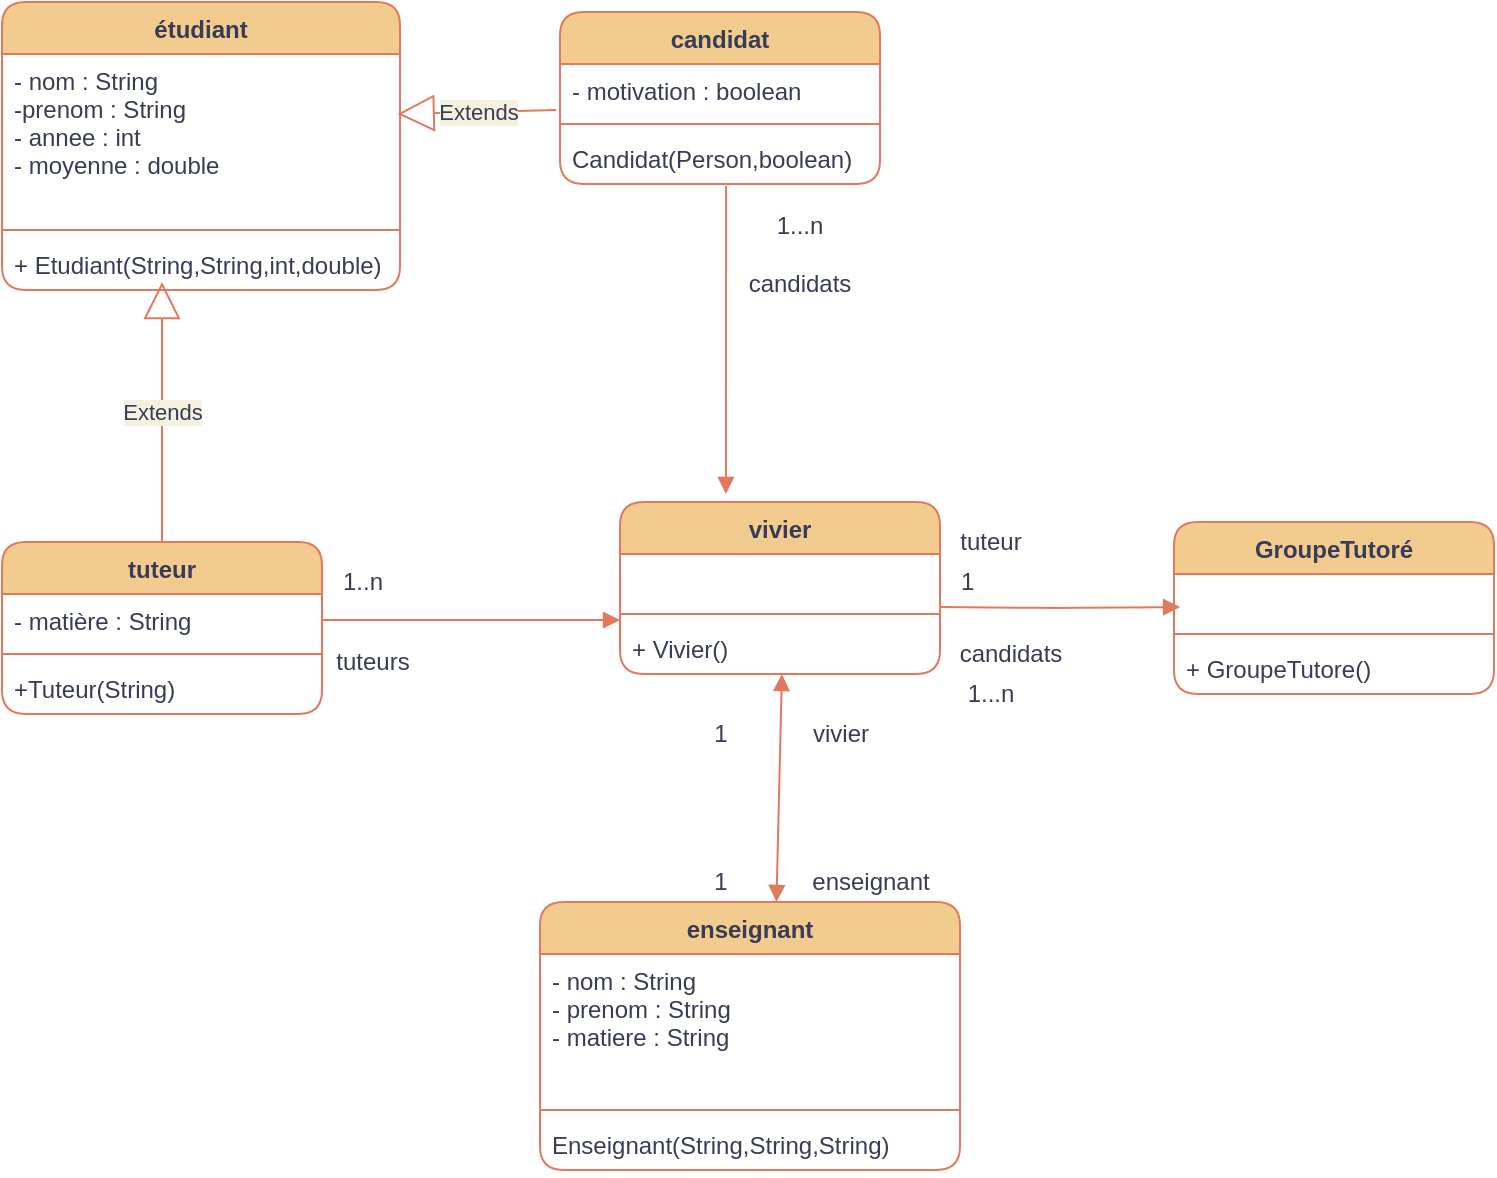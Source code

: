 <mxfile version="17.4.6" type="device"><diagram id="C5RBs43oDa-KdzZeNtuy" name="Page-1"><mxGraphModel dx="1422" dy="740" grid="1" gridSize="10" guides="1" tooltips="1" connect="1" arrows="1" fold="1" page="1" pageScale="1" pageWidth="827" pageHeight="1169" background="#FFFFFF" math="0" shadow="0"><root><mxCell id="WIyWlLk6GJQsqaUBKTNV-0"/><mxCell id="WIyWlLk6GJQsqaUBKTNV-1" parent="WIyWlLk6GJQsqaUBKTNV-0"/><mxCell id="4dWYHKKGIPX5g9a4xcyX-4" value="étudiant" style="swimlane;fontStyle=1;align=center;verticalAlign=top;childLayout=stackLayout;horizontal=1;startSize=26;horizontalStack=0;resizeParent=1;resizeParentMax=0;resizeLast=0;collapsible=1;marginBottom=0;rounded=1;fillColor=#F2CC8F;strokeColor=#E07A5F;fontColor=#393C56;" parent="WIyWlLk6GJQsqaUBKTNV-1" vertex="1"><mxGeometry x="81" y="70" width="199" height="144" as="geometry"/></mxCell><mxCell id="4dWYHKKGIPX5g9a4xcyX-5" value="- nom : String&#xA;-prenom : String&#xA;- annee : int&#xA;- moyenne : double&#xA;" style="text;strokeColor=none;fillColor=none;align=left;verticalAlign=top;spacingLeft=4;spacingRight=4;overflow=hidden;rotatable=0;points=[[0,0.5],[1,0.5]];portConstraint=eastwest;rounded=1;fontColor=#393C56;" parent="4dWYHKKGIPX5g9a4xcyX-4" vertex="1"><mxGeometry y="26" width="199" height="84" as="geometry"/></mxCell><mxCell id="4dWYHKKGIPX5g9a4xcyX-6" value="" style="line;strokeWidth=1;fillColor=none;align=left;verticalAlign=middle;spacingTop=-1;spacingLeft=3;spacingRight=3;rotatable=0;labelPosition=right;points=[];portConstraint=eastwest;rounded=1;labelBackgroundColor=#F4F1DE;strokeColor=#E07A5F;fontColor=#393C56;" parent="4dWYHKKGIPX5g9a4xcyX-4" vertex="1"><mxGeometry y="110" width="199" height="8" as="geometry"/></mxCell><mxCell id="4dWYHKKGIPX5g9a4xcyX-7" value="+ Etudiant(String,String,int,double)" style="text;strokeColor=none;fillColor=none;align=left;verticalAlign=top;spacingLeft=4;spacingRight=4;overflow=hidden;rotatable=0;points=[[0,0.5],[1,0.5]];portConstraint=eastwest;rounded=1;fontColor=#393C56;" parent="4dWYHKKGIPX5g9a4xcyX-4" vertex="1"><mxGeometry y="118" width="199" height="26" as="geometry"/></mxCell><mxCell id="4dWYHKKGIPX5g9a4xcyX-8" value="enseignant" style="swimlane;fontStyle=1;align=center;verticalAlign=top;childLayout=stackLayout;horizontal=1;startSize=26;horizontalStack=0;resizeParent=1;resizeParentMax=0;resizeLast=0;collapsible=1;marginBottom=0;rounded=1;fillColor=#F2CC8F;strokeColor=#E07A5F;fontColor=#393C56;" parent="WIyWlLk6GJQsqaUBKTNV-1" vertex="1"><mxGeometry x="350" y="520" width="210" height="134" as="geometry"/></mxCell><mxCell id="4dWYHKKGIPX5g9a4xcyX-9" value="- nom : String&#xA;- prenom : String&#xA;- matiere : String" style="text;strokeColor=none;fillColor=none;align=left;verticalAlign=top;spacingLeft=4;spacingRight=4;overflow=hidden;rotatable=0;points=[[0,0.5],[1,0.5]];portConstraint=eastwest;rounded=1;fontColor=#393C56;" parent="4dWYHKKGIPX5g9a4xcyX-8" vertex="1"><mxGeometry y="26" width="210" height="74" as="geometry"/></mxCell><mxCell id="4dWYHKKGIPX5g9a4xcyX-10" value="" style="line;strokeWidth=1;fillColor=none;align=left;verticalAlign=middle;spacingTop=-1;spacingLeft=3;spacingRight=3;rotatable=0;labelPosition=right;points=[];portConstraint=eastwest;rounded=1;labelBackgroundColor=#F4F1DE;strokeColor=#E07A5F;fontColor=#393C56;" parent="4dWYHKKGIPX5g9a4xcyX-8" vertex="1"><mxGeometry y="100" width="210" height="8" as="geometry"/></mxCell><mxCell id="4dWYHKKGIPX5g9a4xcyX-11" value="Enseignant(String,String,String)" style="text;strokeColor=none;fillColor=none;align=left;verticalAlign=top;spacingLeft=4;spacingRight=4;overflow=hidden;rotatable=0;points=[[0,0.5],[1,0.5]];portConstraint=eastwest;rounded=1;fontColor=#393C56;" parent="4dWYHKKGIPX5g9a4xcyX-8" vertex="1"><mxGeometry y="108" width="210" height="26" as="geometry"/></mxCell><mxCell id="4dWYHKKGIPX5g9a4xcyX-12" value="tuteur" style="swimlane;fontStyle=1;align=center;verticalAlign=top;childLayout=stackLayout;horizontal=1;startSize=26;horizontalStack=0;resizeParent=1;resizeParentMax=0;resizeLast=0;collapsible=1;marginBottom=0;rounded=1;fillColor=#F2CC8F;strokeColor=#E07A5F;fontColor=#393C56;" parent="WIyWlLk6GJQsqaUBKTNV-1" vertex="1"><mxGeometry x="81" y="340" width="160" height="86" as="geometry"/></mxCell><mxCell id="4dWYHKKGIPX5g9a4xcyX-13" value="- matière : String" style="text;strokeColor=none;fillColor=none;align=left;verticalAlign=top;spacingLeft=4;spacingRight=4;overflow=hidden;rotatable=0;points=[[0,0.5],[1,0.5]];portConstraint=eastwest;rounded=1;fontColor=#393C56;" parent="4dWYHKKGIPX5g9a4xcyX-12" vertex="1"><mxGeometry y="26" width="160" height="26" as="geometry"/></mxCell><mxCell id="4dWYHKKGIPX5g9a4xcyX-14" value="" style="line;strokeWidth=1;fillColor=none;align=left;verticalAlign=middle;spacingTop=-1;spacingLeft=3;spacingRight=3;rotatable=0;labelPosition=right;points=[];portConstraint=eastwest;rounded=1;labelBackgroundColor=#F4F1DE;strokeColor=#E07A5F;fontColor=#393C56;" parent="4dWYHKKGIPX5g9a4xcyX-12" vertex="1"><mxGeometry y="52" width="160" height="8" as="geometry"/></mxCell><mxCell id="4dWYHKKGIPX5g9a4xcyX-15" value="+Tuteur(String)" style="text;strokeColor=none;fillColor=none;align=left;verticalAlign=top;spacingLeft=4;spacingRight=4;overflow=hidden;rotatable=0;points=[[0,0.5],[1,0.5]];portConstraint=eastwest;rounded=1;fontColor=#393C56;" parent="4dWYHKKGIPX5g9a4xcyX-12" vertex="1"><mxGeometry y="60" width="160" height="26" as="geometry"/></mxCell><mxCell id="4dWYHKKGIPX5g9a4xcyX-24" value="vivier" style="swimlane;fontStyle=1;align=center;verticalAlign=top;childLayout=stackLayout;horizontal=1;startSize=26;horizontalStack=0;resizeParent=1;resizeParentMax=0;resizeLast=0;collapsible=1;marginBottom=0;rounded=1;fillColor=#F2CC8F;strokeColor=#E07A5F;fontColor=#393C56;" parent="WIyWlLk6GJQsqaUBKTNV-1" vertex="1"><mxGeometry x="390" y="320" width="160" height="86" as="geometry"/></mxCell><mxCell id="IO_ZmLmfEMK2AbpCLlRE-3" value="&#xA;" style="text;strokeColor=none;fillColor=none;align=left;verticalAlign=top;spacingLeft=4;spacingRight=4;overflow=hidden;rotatable=0;points=[[0,0.5],[1,0.5]];portConstraint=eastwest;rounded=1;fontColor=#393C56;" vertex="1" parent="4dWYHKKGIPX5g9a4xcyX-24"><mxGeometry y="26" width="160" height="26" as="geometry"/></mxCell><mxCell id="4dWYHKKGIPX5g9a4xcyX-26" value="" style="line;strokeWidth=1;fillColor=none;align=left;verticalAlign=middle;spacingTop=-1;spacingLeft=3;spacingRight=3;rotatable=0;labelPosition=right;points=[];portConstraint=eastwest;rounded=1;labelBackgroundColor=#F4F1DE;strokeColor=#E07A5F;fontColor=#393C56;" parent="4dWYHKKGIPX5g9a4xcyX-24" vertex="1"><mxGeometry y="52" width="160" height="8" as="geometry"/></mxCell><mxCell id="4dWYHKKGIPX5g9a4xcyX-27" value="+ Vivier()" style="text;strokeColor=none;fillColor=none;align=left;verticalAlign=top;spacingLeft=4;spacingRight=4;overflow=hidden;rotatable=0;points=[[0,0.5],[1,0.5]];portConstraint=eastwest;rounded=1;fontColor=#393C56;" parent="4dWYHKKGIPX5g9a4xcyX-24" vertex="1"><mxGeometry y="60" width="160" height="26" as="geometry"/></mxCell><mxCell id="4dWYHKKGIPX5g9a4xcyX-30" value="Extends" style="endArrow=block;endSize=16;endFill=0;html=1;rounded=1;exitX=0.5;exitY=0;exitDx=0;exitDy=0;entryX=0.402;entryY=0.846;entryDx=0;entryDy=0;entryPerimeter=0;labelBackgroundColor=#F4F1DE;strokeColor=#E07A5F;fontColor=#393C56;" parent="WIyWlLk6GJQsqaUBKTNV-1" source="4dWYHKKGIPX5g9a4xcyX-12" target="4dWYHKKGIPX5g9a4xcyX-7" edge="1"><mxGeometry width="160" relative="1" as="geometry"><mxPoint x="330" y="280" as="sourcePoint"/><mxPoint x="260" y="250" as="targetPoint"/></mxGeometry></mxCell><mxCell id="4dWYHKKGIPX5g9a4xcyX-29" value="1...n&lt;br&gt;&lt;br&gt;candidats" style="text;html=1;strokeColor=none;fillColor=none;align=center;verticalAlign=middle;whiteSpace=wrap;rounded=1;fontColor=#393C56;" parent="WIyWlLk6GJQsqaUBKTNV-1" vertex="1"><mxGeometry x="450" y="170" width="60" height="52" as="geometry"/></mxCell><mxCell id="4dWYHKKGIPX5g9a4xcyX-38" value="" style="endArrow=block;endFill=1;html=1;edgeStyle=orthogonalEdgeStyle;align=left;verticalAlign=top;rounded=1;startArrow=none;exitX=1;exitY=0.5;exitDx=0;exitDy=0;entryX=0;entryY=0.885;entryDx=0;entryDy=0;entryPerimeter=0;labelBackgroundColor=#F4F1DE;strokeColor=#E07A5F;fontColor=#393C56;" parent="WIyWlLk6GJQsqaUBKTNV-1" source="4dWYHKKGIPX5g9a4xcyX-13" edge="1"><mxGeometry x="-1" relative="1" as="geometry"><mxPoint x="300" y="350" as="sourcePoint"/><mxPoint x="390" y="379.01" as="targetPoint"/></mxGeometry></mxCell><mxCell id="4dWYHKKGIPX5g9a4xcyX-40" value="1..n" style="text;html=1;align=center;verticalAlign=middle;resizable=0;points=[];autosize=1;strokeColor=none;fillColor=none;rounded=1;fontColor=#393C56;" parent="WIyWlLk6GJQsqaUBKTNV-1" vertex="1"><mxGeometry x="241" y="350" width="40" height="20" as="geometry"/></mxCell><mxCell id="4dWYHKKGIPX5g9a4xcyX-46" value="tuteurs" style="text;html=1;align=center;verticalAlign=middle;resizable=0;points=[];autosize=1;strokeColor=none;fillColor=none;rounded=1;fontColor=#393C56;" parent="WIyWlLk6GJQsqaUBKTNV-1" vertex="1"><mxGeometry x="241" y="390" width="50" height="20" as="geometry"/></mxCell><mxCell id="4dWYHKKGIPX5g9a4xcyX-55" value="GroupeTutoré" style="swimlane;fontStyle=1;align=center;verticalAlign=top;childLayout=stackLayout;horizontal=1;startSize=26;horizontalStack=0;resizeParent=1;resizeParentMax=0;resizeLast=0;collapsible=1;marginBottom=0;rounded=1;fillColor=#F2CC8F;strokeColor=#E07A5F;fontColor=#393C56;" parent="WIyWlLk6GJQsqaUBKTNV-1" vertex="1"><mxGeometry x="667" y="330" width="160" height="86" as="geometry"/></mxCell><mxCell id="4dWYHKKGIPX5g9a4xcyX-56" value="&#xA;" style="text;strokeColor=none;fillColor=none;align=left;verticalAlign=top;spacingLeft=4;spacingRight=4;overflow=hidden;rotatable=0;points=[[0,0.5],[1,0.5]];portConstraint=eastwest;rounded=1;fontColor=#393C56;" parent="4dWYHKKGIPX5g9a4xcyX-55" vertex="1"><mxGeometry y="26" width="160" height="26" as="geometry"/></mxCell><mxCell id="4dWYHKKGIPX5g9a4xcyX-57" value="" style="line;strokeWidth=1;fillColor=none;align=left;verticalAlign=middle;spacingTop=-1;spacingLeft=3;spacingRight=3;rotatable=0;labelPosition=right;points=[];portConstraint=eastwest;rounded=1;labelBackgroundColor=#F4F1DE;strokeColor=#E07A5F;fontColor=#393C56;" parent="4dWYHKKGIPX5g9a4xcyX-55" vertex="1"><mxGeometry y="52" width="160" height="8" as="geometry"/></mxCell><mxCell id="4dWYHKKGIPX5g9a4xcyX-58" value="+ GroupeTutore()" style="text;strokeColor=none;fillColor=none;align=left;verticalAlign=top;spacingLeft=4;spacingRight=4;overflow=hidden;rotatable=0;points=[[0,0.5],[1,0.5]];portConstraint=eastwest;rounded=1;fontColor=#393C56;" parent="4dWYHKKGIPX5g9a4xcyX-55" vertex="1"><mxGeometry y="60" width="160" height="26" as="geometry"/></mxCell><mxCell id="4dWYHKKGIPX5g9a4xcyX-59" value="candidat&#xA;" style="swimlane;fontStyle=1;align=center;verticalAlign=top;childLayout=stackLayout;horizontal=1;startSize=26;horizontalStack=0;resizeParent=1;resizeParentMax=0;resizeLast=0;collapsible=1;marginBottom=0;rounded=1;fillColor=#F2CC8F;strokeColor=#E07A5F;fontColor=#393C56;" parent="WIyWlLk6GJQsqaUBKTNV-1" vertex="1"><mxGeometry x="360" y="75" width="160" height="86" as="geometry"/></mxCell><mxCell id="4dWYHKKGIPX5g9a4xcyX-60" value="- motivation : boolean" style="text;strokeColor=none;fillColor=none;align=left;verticalAlign=top;spacingLeft=4;spacingRight=4;overflow=hidden;rotatable=0;points=[[0,0.5],[1,0.5]];portConstraint=eastwest;rounded=1;fontColor=#393C56;" parent="4dWYHKKGIPX5g9a4xcyX-59" vertex="1"><mxGeometry y="26" width="160" height="26" as="geometry"/></mxCell><mxCell id="4dWYHKKGIPX5g9a4xcyX-61" value="" style="line;strokeWidth=1;fillColor=none;align=left;verticalAlign=middle;spacingTop=-1;spacingLeft=3;spacingRight=3;rotatable=0;labelPosition=right;points=[];portConstraint=eastwest;rounded=1;labelBackgroundColor=#F4F1DE;strokeColor=#E07A5F;fontColor=#393C56;" parent="4dWYHKKGIPX5g9a4xcyX-59" vertex="1"><mxGeometry y="52" width="160" height="8" as="geometry"/></mxCell><mxCell id="4dWYHKKGIPX5g9a4xcyX-62" value="Candidat(Person,boolean)" style="text;strokeColor=none;fillColor=none;align=left;verticalAlign=top;spacingLeft=4;spacingRight=4;overflow=hidden;rotatable=0;points=[[0,0.5],[1,0.5]];portConstraint=eastwest;rounded=1;fontColor=#393C56;" parent="4dWYHKKGIPX5g9a4xcyX-59" vertex="1"><mxGeometry y="60" width="160" height="26" as="geometry"/></mxCell><mxCell id="4dWYHKKGIPX5g9a4xcyX-63" value="Extends" style="endArrow=block;endSize=16;endFill=0;html=1;rounded=1;entryX=0.994;entryY=0.357;entryDx=0;entryDy=0;entryPerimeter=0;exitX=-0.012;exitY=0.885;exitDx=0;exitDy=0;exitPerimeter=0;labelBackgroundColor=#F4F1DE;strokeColor=#E07A5F;fontColor=#393C56;" parent="WIyWlLk6GJQsqaUBKTNV-1" source="4dWYHKKGIPX5g9a4xcyX-60" target="4dWYHKKGIPX5g9a4xcyX-5" edge="1"><mxGeometry width="160" relative="1" as="geometry"><mxPoint x="350" y="126" as="sourcePoint"/><mxPoint x="240" y="130" as="targetPoint"/></mxGeometry></mxCell><mxCell id="4dWYHKKGIPX5g9a4xcyX-64" value="" style="endArrow=block;endFill=1;html=1;edgeStyle=orthogonalEdgeStyle;align=left;verticalAlign=top;rounded=1;exitX=0.519;exitY=1.038;exitDx=0;exitDy=0;exitPerimeter=0;entryX=0.331;entryY=-0.047;entryDx=0;entryDy=0;entryPerimeter=0;labelBackgroundColor=#F4F1DE;strokeColor=#E07A5F;fontColor=#393C56;" parent="WIyWlLk6GJQsqaUBKTNV-1" source="4dWYHKKGIPX5g9a4xcyX-62" target="4dWYHKKGIPX5g9a4xcyX-24" edge="1"><mxGeometry x="0.561" y="37" relative="1" as="geometry"><mxPoint x="330" y="280" as="sourcePoint"/><mxPoint x="443" y="220" as="targetPoint"/><mxPoint as="offset"/></mxGeometry></mxCell><mxCell id="4dWYHKKGIPX5g9a4xcyX-68" value="" style="endArrow=block;startArrow=block;endFill=1;startFill=1;html=1;rounded=1;exitX=0.506;exitY=1;exitDx=0;exitDy=0;exitPerimeter=0;entryX=0.563;entryY=0;entryDx=0;entryDy=0;entryPerimeter=0;labelBackgroundColor=#F4F1DE;strokeColor=#E07A5F;fontColor=#393C56;" parent="WIyWlLk6GJQsqaUBKTNV-1" source="4dWYHKKGIPX5g9a4xcyX-27" target="4dWYHKKGIPX5g9a4xcyX-8" edge="1"><mxGeometry width="160" relative="1" as="geometry"><mxPoint x="330" y="490" as="sourcePoint"/><mxPoint x="470" y="590" as="targetPoint"/></mxGeometry></mxCell><mxCell id="4dWYHKKGIPX5g9a4xcyX-69" value="1" style="text;html=1;align=center;verticalAlign=middle;resizable=0;points=[];autosize=1;strokeColor=none;fillColor=none;rounded=1;fontColor=#393C56;" parent="WIyWlLk6GJQsqaUBKTNV-1" vertex="1"><mxGeometry x="430" y="426" width="20" height="20" as="geometry"/></mxCell><mxCell id="4dWYHKKGIPX5g9a4xcyX-70" value="1" style="text;html=1;align=center;verticalAlign=middle;resizable=0;points=[];autosize=1;strokeColor=none;fillColor=none;rounded=1;fontColor=#393C56;" parent="WIyWlLk6GJQsqaUBKTNV-1" vertex="1"><mxGeometry x="430" y="500" width="20" height="20" as="geometry"/></mxCell><mxCell id="4dWYHKKGIPX5g9a4xcyX-71" value="vivier" style="text;html=1;align=center;verticalAlign=middle;resizable=0;points=[];autosize=1;strokeColor=none;fillColor=none;rounded=1;fontColor=#393C56;" parent="WIyWlLk6GJQsqaUBKTNV-1" vertex="1"><mxGeometry x="480" y="426" width="40" height="20" as="geometry"/></mxCell><mxCell id="4dWYHKKGIPX5g9a4xcyX-72" value="enseignant&lt;br&gt;" style="text;html=1;align=center;verticalAlign=middle;resizable=0;points=[];autosize=1;strokeColor=none;fillColor=none;rounded=1;fontColor=#393C56;" parent="WIyWlLk6GJQsqaUBKTNV-1" vertex="1"><mxGeometry x="480" y="500" width="70" height="20" as="geometry"/></mxCell><mxCell id="4dWYHKKGIPX5g9a4xcyX-75" value="" style="endArrow=block;endFill=1;html=1;edgeStyle=orthogonalEdgeStyle;align=left;verticalAlign=top;rounded=1;entryX=0.019;entryY=0.635;entryDx=0;entryDy=0;entryPerimeter=0;labelBackgroundColor=#F4F1DE;strokeColor=#E07A5F;fontColor=#393C56;" parent="WIyWlLk6GJQsqaUBKTNV-1" target="4dWYHKKGIPX5g9a4xcyX-56" edge="1"><mxGeometry x="-0.667" y="-17" relative="1" as="geometry"><mxPoint x="550" y="372.5" as="sourcePoint"/><mxPoint x="660" y="372.5" as="targetPoint"/><mxPoint as="offset"/></mxGeometry></mxCell><mxCell id="4dWYHKKGIPX5g9a4xcyX-79" value="1&amp;nbsp;" style="text;html=1;align=center;verticalAlign=middle;resizable=0;points=[];autosize=1;strokeColor=none;fillColor=none;rounded=1;fontColor=#393C56;" parent="WIyWlLk6GJQsqaUBKTNV-1" vertex="1"><mxGeometry x="550" y="350" width="30" height="20" as="geometry"/></mxCell><mxCell id="4dWYHKKGIPX5g9a4xcyX-80" value="tuteur" style="text;html=1;align=center;verticalAlign=middle;resizable=0;points=[];autosize=1;strokeColor=none;fillColor=none;rounded=1;fontColor=#393C56;" parent="WIyWlLk6GJQsqaUBKTNV-1" vertex="1"><mxGeometry x="550" y="330" width="50" height="20" as="geometry"/></mxCell><mxCell id="4dWYHKKGIPX5g9a4xcyX-81" value="1...n" style="text;html=1;align=center;verticalAlign=middle;resizable=0;points=[];autosize=1;strokeColor=none;fillColor=none;rounded=1;fontColor=#393C56;" parent="WIyWlLk6GJQsqaUBKTNV-1" vertex="1"><mxGeometry x="555" y="406" width="40" height="20" as="geometry"/></mxCell><mxCell id="4dWYHKKGIPX5g9a4xcyX-82" value="candidats" style="text;html=1;align=center;verticalAlign=middle;resizable=0;points=[];autosize=1;strokeColor=none;fillColor=none;rounded=1;fontColor=#393C56;" parent="WIyWlLk6GJQsqaUBKTNV-1" vertex="1"><mxGeometry x="550" y="386" width="70" height="20" as="geometry"/></mxCell></root></mxGraphModel></diagram></mxfile>